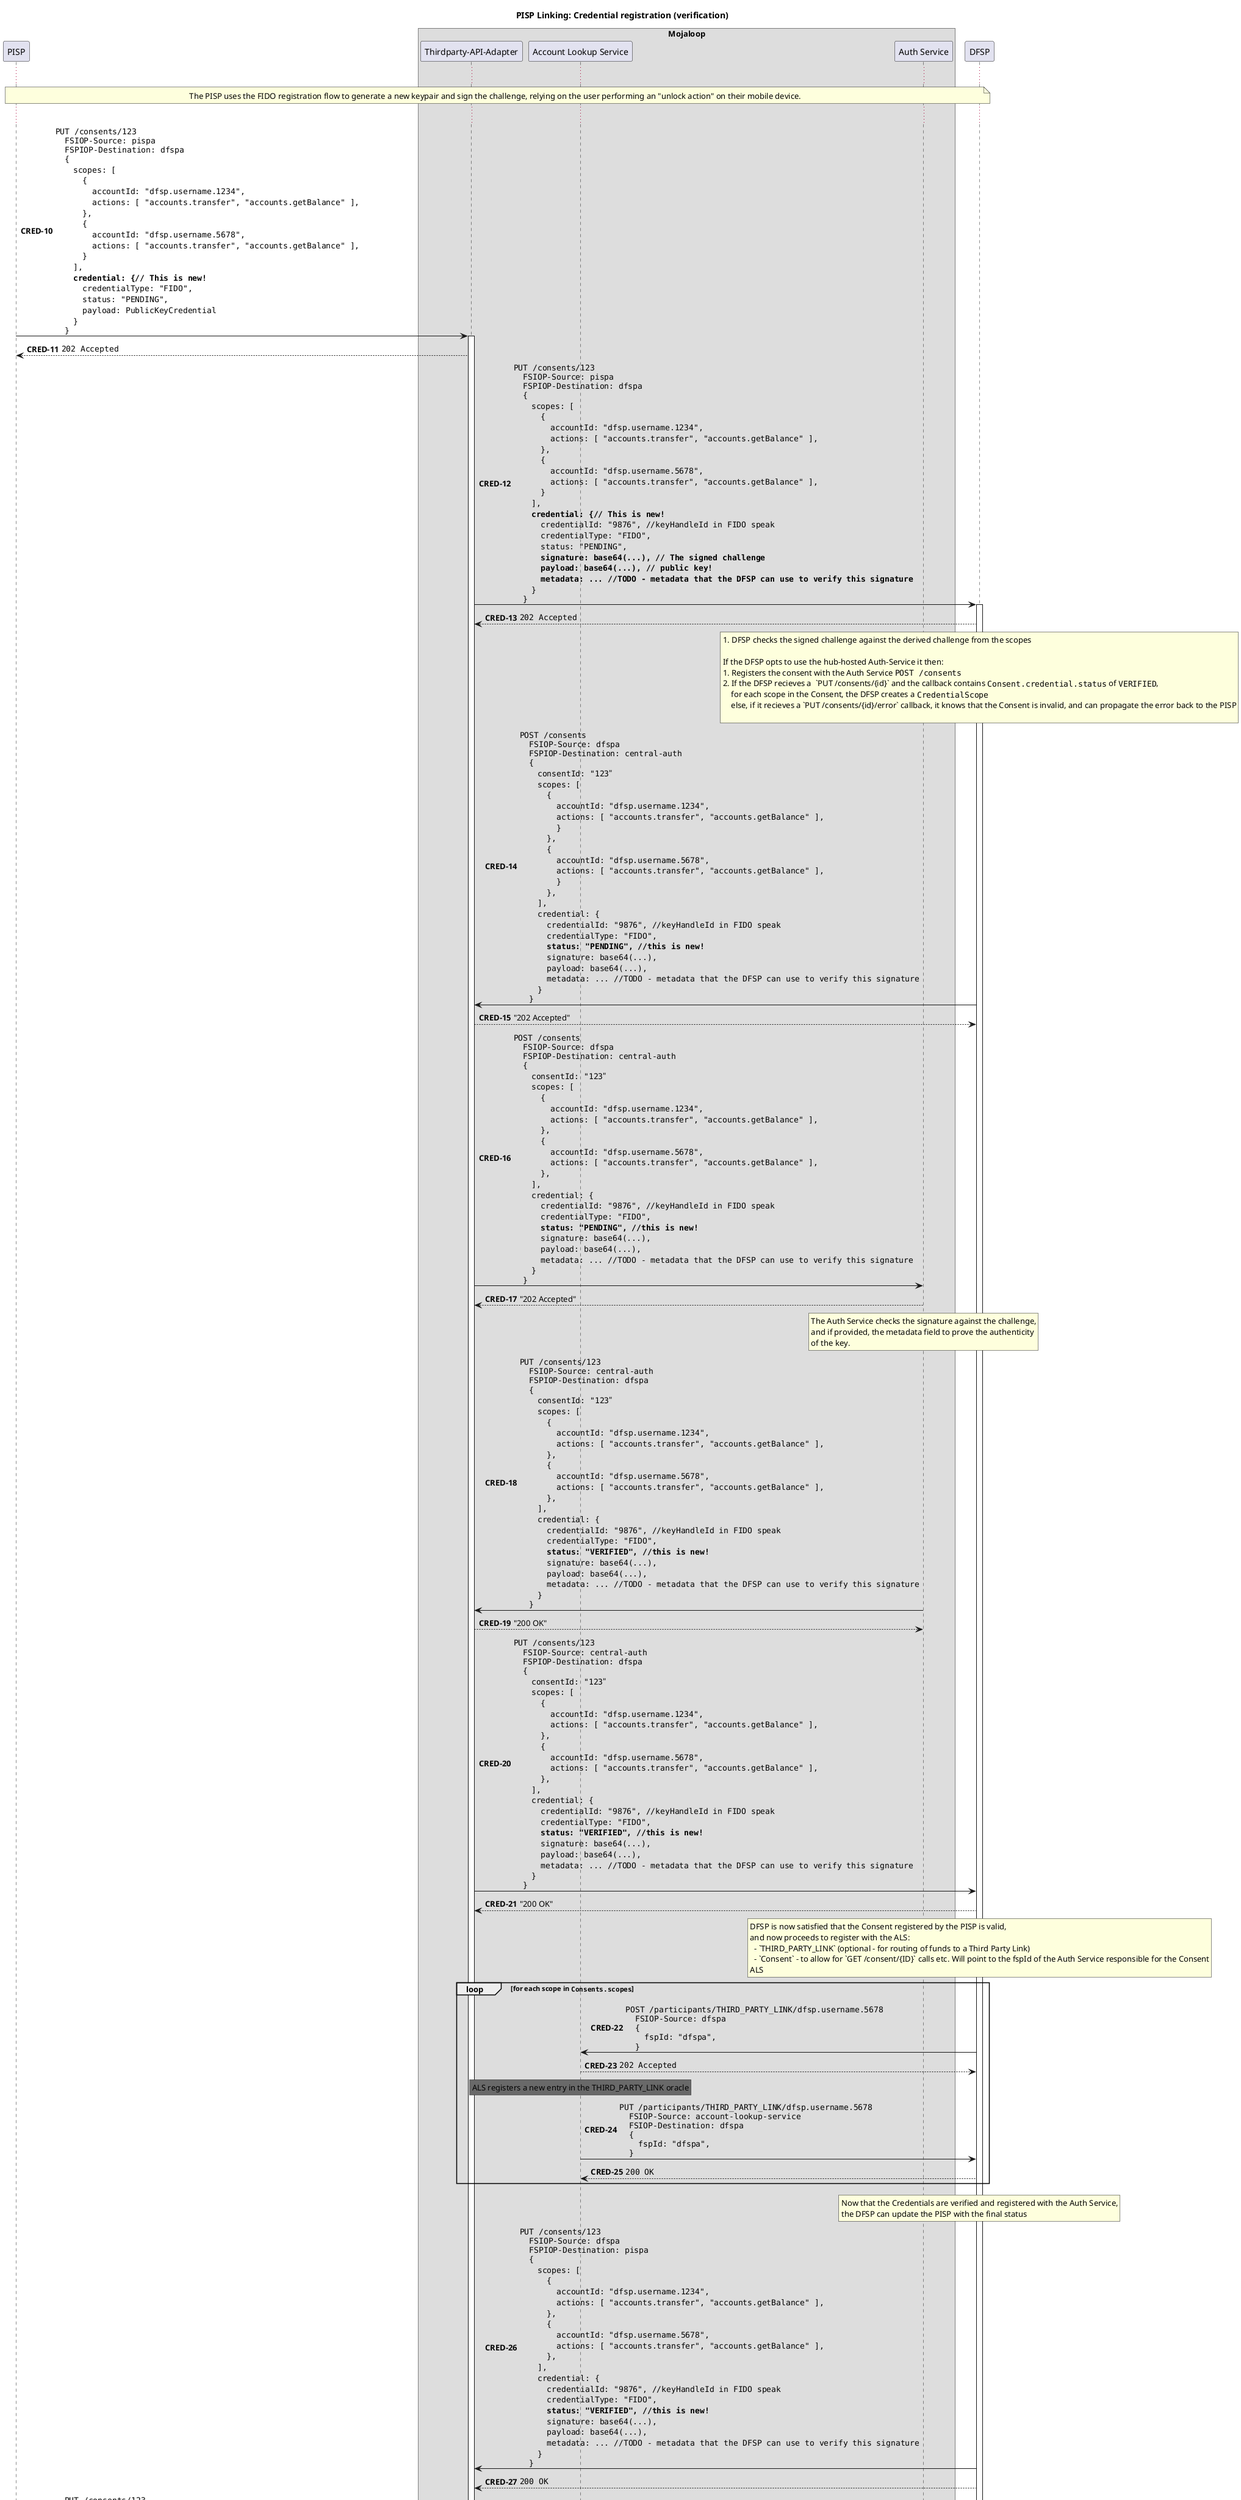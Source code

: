 @startuml

!pragma teoz true

title PISP Linking: Credential registration (verification)

participant "PISP" as PISP

box "Mojaloop"
    participant "Thirdparty-API-Adapter" as Switch
    participant "Account Lookup Service" as ALS
    participant "Auth Service" as Auth
end box

participant "DFSP" as DFSP

autonumber 10 "<b>CRED-#</b>"

...

note over PISP, DFSP
    The PISP uses the FIDO registration flow to generate a new keypair and sign the challenge, relying on the user performing an "unlock action" on their mobile device.
end note

...

PISP -> Switch ++: ""PUT /consents/123""\n\
""  FSIOP-Source: pispa""\n\
""  FSPIOP-Destination: dfspa""\n\
""  {""\n\
    ""  scopes: [""\n\
    ""    {""\n\
    ""      accountId: "dfsp.username.1234",""\n\
    ""      actions: [ "accounts.transfer", "accounts.getBalance" ],""\n\
    ""    },""\n\
    ""    {""\n\
    ""      accountId: "dfsp.username.5678",""\n\
    ""      actions: [ "accounts.transfer", "accounts.getBalance" ],""\n\
    ""    }""\n\
    ""  ],""\n\
    ""**  credential: {// This is new!**""\n\
    ""    credentialType: "FIDO",""\n\
    ""    status: "PENDING",""\n\
    ""    payload: PublicKeyCredential ""\n\
    ""  }""\n\
""  }""
Switch --> PISP: ""202 Accepted""
deactivate PISP


Switch -> DFSP ++: ""PUT /consents/123""\n\
""  FSIOP-Source: pispa""\n\
""  FSPIOP-Destination: dfspa""\n\
""  {""\n\
    ""  scopes: [""\n\
    ""    {""\n\
    ""      accountId: "dfsp.username.1234",""\n\
    ""      actions: [ "accounts.transfer", "accounts.getBalance" ],""\n\
    ""    },""\n\
    ""    {""\n\
    ""      accountId: "dfsp.username.5678",""\n\
    ""      actions: [ "accounts.transfer", "accounts.getBalance" ],""\n\
    ""    }""\n\
    ""  ],""\n\
    ""**  credential: {// This is new!**""\n\
    ""    credentialId: "9876", //keyHandleId in FIDO speak ""\n\
    ""    credentialType: "FIDO",""\n\
    ""    status: "PENDING",""\n\
    ""    **signature: base64(...), // The signed challenge**""\n\
    ""    **payload: base64(...), // public key!**""\n\
    ' Q3. Need to define this metadata better
    ""    **metadata: ... //TODO - metadata that the DFSP can use to verify this signature**""\n\
    ""  }""\n\
""  }""
DFSP --> Switch: ""202 Accepted""


rnote over DFSP
  1. DFSP checks the signed challenge against the derived challenge from the scopes

  If the DFSP opts to use the hub-hosted Auth-Service it then:
  1. Registers the consent with the Auth Service ""POST /consents""
  2. If the DFSP recieves a  `PUT /consents/{id}` and the callback contains ""Consent.credential.status"" of ""VERIFIED"",
      for each scope in the Consent, the DFSP creates a ""CredentialScope""
      else, if it recieves a `PUT /consents/{id}/error` callback, it knows that the Consent is invalid, and can propagate the error back to the PISP

end note


DFSP -> Switch: ""POST /consents"" \n\
""  FSIOP-Source: dfspa""\n\
""  FSPIOP-Destination: central-auth""\n\
""  {""\n\
    ""  consentId: "123"""\n\
    ""  scopes: [""\n\
    ""    {""\n\
    ""      accountId: "dfsp.username.1234",""\n\
    ""      actions: [ "accounts.transfer", "accounts.getBalance" ],""\n\
    ""      }""\n\
    ""    },""\n\
    ""    {""\n\
    ""      accountId: "dfsp.username.5678",""\n\
    ""      actions: [ "accounts.transfer", "accounts.getBalance" ],""\n\
    ""      }""\n\
    ""    },""\n\
    ""  ],""\n\
    ""  credential: {""\n\
    ""    credentialId: "9876", //keyHandleId in FIDO speak ""\n\
    ""    credentialType: "FIDO",""\n\
    ""    **status: "PENDING", //this is new!** ""\n\
    ""    signature: base64(...),""\n\
    ""    payload: base64(...),""\n\
    ' Q3. Need to define this metadata better
    ""    metadata: ... //TODO - metadata that the DFSP can use to verify this signature""\n\
    ""  }""\n\
""  }""

Switch --> DFSP: "202 Accepted"


Switch -> Auth: ""POST /consents"" \n\
""  FSIOP-Source: dfspa""\n\
""  FSPIOP-Destination: central-auth""\n\
""  {""\n\
    ""  consentId: "123"""\n\
    ""  scopes: [""\n\
    ""    {""\n\
    ""      accountId: "dfsp.username.1234",""\n\
    ""      actions: [ "accounts.transfer", "accounts.getBalance" ],""\n\
    ""    },""\n\
    ""    {""\n\
    ""      accountId: "dfsp.username.5678",""\n\
    ""      actions: [ "accounts.transfer", "accounts.getBalance" ],""\n\
    ""    },""\n\
    ""  ],""\n\
    ""  credential: {""\n\
    ""    credentialId: "9876", //keyHandleId in FIDO speak ""\n\
    ""    credentialType: "FIDO",""\n\
    ""    **status: "PENDING", //this is new!** ""\n\
    ""    signature: base64(...),""\n\
    ""    payload: base64(...),""\n\
    ' Q3. Need to define this metadata better
    ""    metadata: ... //TODO - metadata that the DFSP can use to verify this signature""\n\
    ""  }""\n\
""  }""

Auth --> Switch: "202 Accepted"


rnote over Auth
  The Auth Service checks the signature against the challenge,
  and if provided, the metadata field to prove the authenticity
  of the key.
end note


Auth -> Switch: ""PUT /consents/123"" \n\
""  FSIOP-Source: central-auth""\n\
""  FSPIOP-Destination: dfspa""\n\
""  {""\n\
    ""  consentId: "123"""\n\
    ""  scopes: [""\n\
    ""    {""\n\
    ""      accountId: "dfsp.username.1234",""\n\
    ""      actions: [ "accounts.transfer", "accounts.getBalance" ],""\n\
    ""    },""\n\
    ""    {""\n\
    ""      accountId: "dfsp.username.5678",""\n\
    ""      actions: [ "accounts.transfer", "accounts.getBalance" ],""\n\
    ""    },""\n\
    ""  ],""\n\
    ""  credential: {""\n\
    ""    credentialId: "9876", //keyHandleId in FIDO speak ""\n\
    ""    credentialType: "FIDO",""\n\
    ""    **status: "VERIFIED", //this is new!** ""\n\
    ""    signature: base64(...),""\n\
    ""    payload: base64(...),""\n\
    ' Q3. Need to define this metadata better
    ""    metadata: ... //TODO - metadata that the DFSP can use to verify this signature""\n\
    ""  }""\n\
""  }""

Switch --> Auth: "200 OK"

Switch -> DFSP: ""PUT /consents/123"" \n\
""  FSIOP-Source: central-auth""\n\
""  FSPIOP-Destination: dfspa""\n\
""  {""\n\
    ""  consentId: "123"""\n\
    ""  scopes: [""\n\
    ""    {""\n\
    ""      accountId: "dfsp.username.1234",""\n\
    ""      actions: [ "accounts.transfer", "accounts.getBalance" ],""\n\
    ""    },""\n\
    ""    {""\n\
    ""      accountId: "dfsp.username.5678",""\n\
    ""      actions: [ "accounts.transfer", "accounts.getBalance" ],""\n\
    ""    },""\n\
    ""  ],""\n\
    ""  credential: {""\n\
    ""    credentialId: "9876", //keyHandleId in FIDO speak ""\n\
    ""    credentialType: "FIDO",""\n\
    ""    **status: "VERIFIED", //this is new!** ""\n\
    ""    signature: base64(...),""\n\
    ""    payload: base64(...),""\n\
    ' Q3. Need to define this metadata better
    ""    metadata: ... //TODO - metadata that the DFSP can use to verify this signature""\n\
    ""  }""\n\
""  }""
DFSP --> Switch: "200 OK"

rnote over DFSP
  DFSP is now satisfied that the Consent registered by the PISP is valid,
  and now proceeds to register with the ALS:
    - `THIRD_PARTY_LINK` (optional - for routing of funds to a Third Party Link)
    - `Consent` - to allow for `GET /consent/{ID}` calls etc. Will point to the fspId of the Auth Service responsible for the Consent
  ALS
end note

loop for each scope in ""Consents.scopes""

DFSP -> ALS: ""POST /participants/THIRD_PARTY_LINK/dfsp.username.5678"" \n\
""  FSIOP-Source: dfspa""\n\
""  {""\n\
""    fspId: "dfspa",""\n\
""  }""
ALS --> DFSP: ""202 Accepted""

rnote over ALS #DimGray
  ALS registers a new entry in the THIRD_PARTY_LINK oracle
end note

ALS -> DFSP: ""PUT /participants/THIRD_PARTY_LINK/dfsp.username.5678"" \n\
""  FSIOP-Source: account-lookup-service""\n\
""  FSIOP-Destination: dfspa""\n\
""  {""\n\
""    fspId: "dfspa",""\n\
""  }""
DFSP --> ALS: ""200 OK""
end


rnote over DFSP
  Now that the Credentials are verified and registered with the Auth Service,
  the DFSP can update the PISP with the final status
end note

DFSP -> Switch: ""PUT /consents/123""\n\
""  FSIOP-Source: dfspa""\n\
""  FSPIOP-Destination: pispa""\n\
""  {""\n\
    ""  scopes: [""\n\
    ""    {""\n\
    ""      accountId: "dfsp.username.1234",""\n\
    ""      actions: [ "accounts.transfer", "accounts.getBalance" ],""\n\
    ""    },""\n\
    ""    {""\n\
    ""      accountId: "dfsp.username.5678",""\n\
    ""      actions: [ "accounts.transfer", "accounts.getBalance" ],""\n\
    ""    },""\n\
    ""  ],""\n\
    ""  credential: {""\n\
    ""    credentialId: "9876", //keyHandleId in FIDO speak ""\n\
    ""    credentialType: "FIDO",""\n\
    ""    **status: "VERIFIED", //this is new!** ""\n\
    ""    signature: base64(...),""\n\
    ""    payload: base64(...),""\n\
    ' Q3. Need to define this metadata better
    ""    metadata: ... //TODO - metadata that the DFSP can use to verify this signature""\n\
    ""  }""\n\
""  }""
DFSP --> Switch: ""200 OK""

Switch -> PISP ++: ""PUT /consents/123""\n\
""  FSIOP-Source: dfspa""\n\
""  FSPIOP-Destination: pispa""\n\
""  {""\n\
    ""  scopes: [""\n\
    ""    {""\n\
    ""      accountId: "dfsp.username.1234",""\n\
    ""      actions: [ "accounts.transfer", "accounts.getBalance" ],""\n\
    ""    },""\n\
    ""    {""\n\
    ""      accountId: "dfsp.username.5678",""\n\
    ""      actions: [ "accounts.transfer", "accounts.getBalance" ],""\n\
    ""    },""\n\
    ""  ],""\n\
    ""  credential: {""\n\
    ""    credentialId: "9876", //keyHandleId in FIDO speak ""\n\
    ""    credentialType: "FIDO",""\n\
    ""    **status: "VERIFIED", //this is new!** ""\n\
    ""    signature: base64(...),""\n\
    ""    payload: base64(...),""\n\
    ' Q3. Need to define this metadata better
    ""    metadata: ... //TODO - metadata that the DFSP can use to verify this signature""\n\
    ""  }""\n\
""  }""
PISP --> Switch: ""200 OK""


note over PISP, DFSP
  Now we have a new identifier that the PISP can use to initiate transactions, a registered credential, and that credential is stored in the auth-service
end note


@enduml
